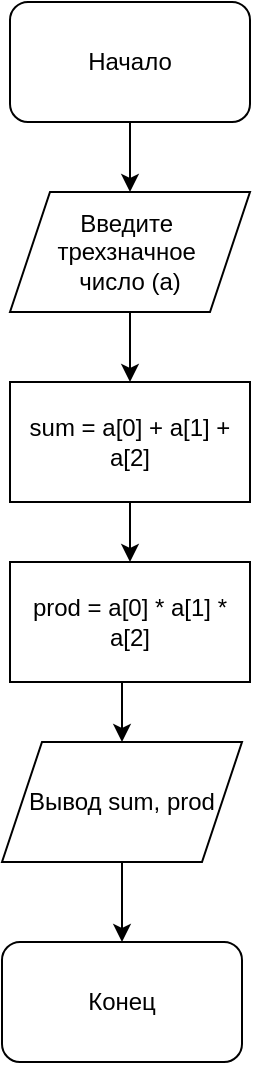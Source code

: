 <mxfile version="14.1.1" type="device" pages="6"><diagram id="YAAWDuetnDsfLBGAFzFG" name="dz_1_1"><mxGraphModel dx="868" dy="482" grid="1" gridSize="10" guides="1" tooltips="1" connect="1" arrows="1" fold="1" page="1" pageScale="1" pageWidth="827" pageHeight="1169" math="0" shadow="0"><root><mxCell id="0"/><mxCell id="1" parent="0"/><mxCell id="oQeA7v4esF-tYQPVW9l7-7" value="" style="edgeStyle=orthogonalEdgeStyle;rounded=0;orthogonalLoop=1;jettySize=auto;html=1;" edge="1" parent="1" source="oQeA7v4esF-tYQPVW9l7-1" target="oQeA7v4esF-tYQPVW9l7-2"><mxGeometry relative="1" as="geometry"/></mxCell><mxCell id="oQeA7v4esF-tYQPVW9l7-1" value="Начало" style="rounded=1;whiteSpace=wrap;html=1;" vertex="1" parent="1"><mxGeometry x="294" y="20" width="120" height="60" as="geometry"/></mxCell><mxCell id="oQeA7v4esF-tYQPVW9l7-9" style="edgeStyle=orthogonalEdgeStyle;rounded=0;orthogonalLoop=1;jettySize=auto;html=1;exitX=0.5;exitY=1;exitDx=0;exitDy=0;entryX=0.5;entryY=0;entryDx=0;entryDy=0;" edge="1" parent="1" source="oQeA7v4esF-tYQPVW9l7-2" target="oQeA7v4esF-tYQPVW9l7-3"><mxGeometry relative="1" as="geometry"/></mxCell><mxCell id="oQeA7v4esF-tYQPVW9l7-2" value="Введите&amp;nbsp;&lt;br&gt;трехзначное&amp;nbsp;&lt;br&gt;число (a)" style="shape=parallelogram;perimeter=parallelogramPerimeter;whiteSpace=wrap;html=1;fixedSize=1;" vertex="1" parent="1"><mxGeometry x="294" y="115" width="120" height="60" as="geometry"/></mxCell><mxCell id="oQeA7v4esF-tYQPVW9l7-10" style="edgeStyle=orthogonalEdgeStyle;rounded=0;orthogonalLoop=1;jettySize=auto;html=1;exitX=0.5;exitY=1;exitDx=0;exitDy=0;entryX=0.5;entryY=0;entryDx=0;entryDy=0;" edge="1" parent="1" source="oQeA7v4esF-tYQPVW9l7-3" target="oQeA7v4esF-tYQPVW9l7-4"><mxGeometry relative="1" as="geometry"/></mxCell><mxCell id="oQeA7v4esF-tYQPVW9l7-3" value="sum = a[0] + a[1] + a[2]" style="rounded=0;whiteSpace=wrap;html=1;" vertex="1" parent="1"><mxGeometry x="294" y="210" width="120" height="60" as="geometry"/></mxCell><mxCell id="oQeA7v4esF-tYQPVW9l7-11" style="edgeStyle=orthogonalEdgeStyle;rounded=0;orthogonalLoop=1;jettySize=auto;html=1;exitX=0.5;exitY=1;exitDx=0;exitDy=0;entryX=0.5;entryY=0;entryDx=0;entryDy=0;" edge="1" parent="1" source="oQeA7v4esF-tYQPVW9l7-4" target="oQeA7v4esF-tYQPVW9l7-5"><mxGeometry relative="1" as="geometry"/></mxCell><mxCell id="oQeA7v4esF-tYQPVW9l7-4" value="prod = a[0] * a[1] * a[2]" style="rounded=0;whiteSpace=wrap;html=1;" vertex="1" parent="1"><mxGeometry x="294" y="300" width="120" height="60" as="geometry"/></mxCell><mxCell id="oQeA7v4esF-tYQPVW9l7-12" style="edgeStyle=orthogonalEdgeStyle;rounded=0;orthogonalLoop=1;jettySize=auto;html=1;exitX=0.5;exitY=1;exitDx=0;exitDy=0;entryX=0.5;entryY=0;entryDx=0;entryDy=0;" edge="1" parent="1" source="oQeA7v4esF-tYQPVW9l7-5" target="oQeA7v4esF-tYQPVW9l7-6"><mxGeometry relative="1" as="geometry"/></mxCell><mxCell id="oQeA7v4esF-tYQPVW9l7-5" value="Вывод sum, prod" style="shape=parallelogram;perimeter=parallelogramPerimeter;whiteSpace=wrap;html=1;fixedSize=1;" vertex="1" parent="1"><mxGeometry x="290" y="390" width="120" height="60" as="geometry"/></mxCell><mxCell id="oQeA7v4esF-tYQPVW9l7-6" value="Конец" style="rounded=1;whiteSpace=wrap;html=1;" vertex="1" parent="1"><mxGeometry x="290" y="490" width="120" height="60" as="geometry"/></mxCell></root></mxGraphModel></diagram><diagram id="bdO99KD-td8e9ULichjT" name="dz_1_2"><mxGraphModel dx="868" dy="482" grid="1" gridSize="10" guides="1" tooltips="1" connect="1" arrows="1" fold="1" page="1" pageScale="1" pageWidth="827" pageHeight="1169" math="0" shadow="0"><root><mxCell id="XU9j69Ykbymrzeo-Vh_z-0"/><mxCell id="XU9j69Ykbymrzeo-Vh_z-1" parent="XU9j69Ykbymrzeo-Vh_z-0"/><mxCell id="1EyjHLGgQZ44PtmjM1Tu-5" style="edgeStyle=orthogonalEdgeStyle;rounded=0;orthogonalLoop=1;jettySize=auto;html=1;exitX=0.5;exitY=1;exitDx=0;exitDy=0;entryX=0.5;entryY=0;entryDx=0;entryDy=0;" edge="1" parent="XU9j69Ykbymrzeo-Vh_z-1" source="1EyjHLGgQZ44PtmjM1Tu-0" target="1EyjHLGgQZ44PtmjM1Tu-1"><mxGeometry relative="1" as="geometry"/></mxCell><mxCell id="1EyjHLGgQZ44PtmjM1Tu-0" value="Начало" style="rounded=1;whiteSpace=wrap;html=1;" vertex="1" parent="XU9j69Ykbymrzeo-Vh_z-1"><mxGeometry x="340" y="12" width="120" height="60" as="geometry"/></mxCell><mxCell id="1EyjHLGgQZ44PtmjM1Tu-9" style="edgeStyle=orthogonalEdgeStyle;rounded=0;orthogonalLoop=1;jettySize=auto;html=1;exitX=0.5;exitY=1;exitDx=0;exitDy=0;entryX=0.5;entryY=0;entryDx=0;entryDy=0;" edge="1" parent="XU9j69Ykbymrzeo-Vh_z-1" source="1EyjHLGgQZ44PtmjM1Tu-1" target="1EyjHLGgQZ44PtmjM1Tu-2"><mxGeometry relative="1" as="geometry"/></mxCell><mxCell id="1EyjHLGgQZ44PtmjM1Tu-1" value="Введите &lt;br&gt;координаты &lt;br&gt;точек A и B" style="shape=parallelogram;perimeter=parallelogramPerimeter;whiteSpace=wrap;html=1;fixedSize=1;" vertex="1" parent="XU9j69Ykbymrzeo-Vh_z-1"><mxGeometry x="330" y="110" width="130" height="60" as="geometry"/></mxCell><mxCell id="1EyjHLGgQZ44PtmjM1Tu-11" style="edgeStyle=orthogonalEdgeStyle;rounded=0;orthogonalLoop=1;jettySize=auto;html=1;exitX=0.5;exitY=1;exitDx=0;exitDy=0;entryX=0.5;entryY=0;entryDx=0;entryDy=0;" edge="1" parent="XU9j69Ykbymrzeo-Vh_z-1" source="1EyjHLGgQZ44PtmjM1Tu-2" target="1EyjHLGgQZ44PtmjM1Tu-10"><mxGeometry relative="1" as="geometry"/></mxCell><mxCell id="1EyjHLGgQZ44PtmjM1Tu-2" value="&lt;pre style=&quot;font-family: &amp;#34;jetbrains mono&amp;#34; , monospace&quot;&gt;&lt;span style=&quot;background-color: rgb(255 , 255 , 255)&quot;&gt;k = (y1 - y2) / (x1 - x2)&lt;br&gt;&lt;/span&gt;&lt;/pre&gt;" style="rounded=0;whiteSpace=wrap;html=1;" vertex="1" parent="XU9j69Ykbymrzeo-Vh_z-1"><mxGeometry x="310" y="200" width="180" height="60" as="geometry"/></mxCell><mxCell id="1EyjHLGgQZ44PtmjM1Tu-8" style="edgeStyle=orthogonalEdgeStyle;rounded=0;orthogonalLoop=1;jettySize=auto;html=1;exitX=0.5;exitY=1;exitDx=0;exitDy=0;entryX=0.5;entryY=0;entryDx=0;entryDy=0;" edge="1" parent="XU9j69Ykbymrzeo-Vh_z-1" source="1EyjHLGgQZ44PtmjM1Tu-3" target="1EyjHLGgQZ44PtmjM1Tu-4"><mxGeometry relative="1" as="geometry"><mxPoint x="400" y="520" as="sourcePoint"/></mxGeometry></mxCell><mxCell id="1EyjHLGgQZ44PtmjM1Tu-3" value="Вывод уравнения, вида: y=kx+b&amp;nbsp;" style="shape=parallelogram;perimeter=parallelogramPerimeter;whiteSpace=wrap;html=1;fixedSize=1;" vertex="1" parent="XU9j69Ykbymrzeo-Vh_z-1"><mxGeometry x="335" y="410" width="130" height="60" as="geometry"/></mxCell><mxCell id="1EyjHLGgQZ44PtmjM1Tu-4" value="Конец" style="rounded=1;whiteSpace=wrap;html=1;" vertex="1" parent="XU9j69Ykbymrzeo-Vh_z-1"><mxGeometry x="340" y="519" width="120" height="60" as="geometry"/></mxCell><mxCell id="1EyjHLGgQZ44PtmjM1Tu-12" style="edgeStyle=orthogonalEdgeStyle;rounded=0;orthogonalLoop=1;jettySize=auto;html=1;exitX=0.5;exitY=1;exitDx=0;exitDy=0;entryX=0.5;entryY=0;entryDx=0;entryDy=0;" edge="1" parent="XU9j69Ykbymrzeo-Vh_z-1" source="1EyjHLGgQZ44PtmjM1Tu-10" target="1EyjHLGgQZ44PtmjM1Tu-3"><mxGeometry relative="1" as="geometry"/></mxCell><mxCell id="1EyjHLGgQZ44PtmjM1Tu-10" value="&lt;pre style=&quot;font-family: &amp;#34;jetbrains mono&amp;#34; , monospace&quot;&gt;&lt;span style=&quot;background-color: rgb(255 , 255 , 255)&quot;&gt;b = y2 - k * x2&lt;/span&gt;&lt;/pre&gt;" style="rounded=0;whiteSpace=wrap;html=1;" vertex="1" parent="XU9j69Ykbymrzeo-Vh_z-1"><mxGeometry x="340" y="300" width="120" height="60" as="geometry"/></mxCell></root></mxGraphModel></diagram><diagram id="dT3uB8p_L--46zTwdRGf" name="dz_1_3"><mxGraphModel dx="868" dy="482" grid="1" gridSize="10" guides="1" tooltips="1" connect="1" arrows="1" fold="1" page="1" pageScale="1" pageWidth="827" pageHeight="1169" math="0" shadow="0"><root><mxCell id="YdmDa1qKwyQWFFLQ-mP6-0"/><mxCell id="YdmDa1qKwyQWFFLQ-mP6-1" parent="YdmDa1qKwyQWFFLQ-mP6-0"/><mxCell id="ylvnNyYF_mwgg-n9d-8B-0" value="" style="edgeStyle=orthogonalEdgeStyle;rounded=0;orthogonalLoop=1;jettySize=auto;html=1;" edge="1" parent="YdmDa1qKwyQWFFLQ-mP6-1" source="ylvnNyYF_mwgg-n9d-8B-1" target="ylvnNyYF_mwgg-n9d-8B-3"><mxGeometry relative="1" as="geometry"/></mxCell><mxCell id="ylvnNyYF_mwgg-n9d-8B-1" value="Начало" style="rounded=1;whiteSpace=wrap;html=1;" vertex="1" parent="YdmDa1qKwyQWFFLQ-mP6-1"><mxGeometry x="294" y="20" width="120" height="60" as="geometry"/></mxCell><mxCell id="ylvnNyYF_mwgg-n9d-8B-14" style="edgeStyle=orthogonalEdgeStyle;rounded=0;orthogonalLoop=1;jettySize=auto;html=1;exitX=0.5;exitY=1;exitDx=0;exitDy=0;entryX=0.5;entryY=0;entryDx=0;entryDy=0;" edge="1" parent="YdmDa1qKwyQWFFLQ-mP6-1" source="ylvnNyYF_mwgg-n9d-8B-3" target="ylvnNyYF_mwgg-n9d-8B-9"><mxGeometry relative="1" as="geometry"/></mxCell><mxCell id="ylvnNyYF_mwgg-n9d-8B-3" value="Введите первую букву (a)" style="shape=parallelogram;perimeter=parallelogramPerimeter;whiteSpace=wrap;html=1;fixedSize=1;" vertex="1" parent="YdmDa1qKwyQWFFLQ-mP6-1"><mxGeometry x="256" y="120" width="196" height="60" as="geometry"/></mxCell><mxCell id="ylvnNyYF_mwgg-n9d-8B-16" style="edgeStyle=orthogonalEdgeStyle;rounded=0;orthogonalLoop=1;jettySize=auto;html=1;exitX=0.5;exitY=1;exitDx=0;exitDy=0;entryX=0.5;entryY=0;entryDx=0;entryDy=0;" edge="1" parent="YdmDa1qKwyQWFFLQ-mP6-1" source="ylvnNyYF_mwgg-n9d-8B-5" target="ylvnNyYF_mwgg-n9d-8B-7"><mxGeometry relative="1" as="geometry"/></mxCell><mxCell id="ylvnNyYF_mwgg-n9d-8B-5" value="&lt;pre style=&quot;font-family: &amp;#34;jetbrains mono&amp;#34; , monospace&quot;&gt;&lt;span style=&quot;background-color: rgb(255 , 255 , 255)&quot;&gt;a=a-ord('a')+1&lt;/span&gt;&lt;/pre&gt;" style="rounded=0;whiteSpace=wrap;html=1;" vertex="1" parent="YdmDa1qKwyQWFFLQ-mP6-1"><mxGeometry x="290" y="307" width="120" height="60" as="geometry"/></mxCell><mxCell id="ylvnNyYF_mwgg-n9d-8B-17" style="edgeStyle=orthogonalEdgeStyle;rounded=0;orthogonalLoop=1;jettySize=auto;html=1;exitX=0.5;exitY=1;exitDx=0;exitDy=0;entryX=0.5;entryY=0;entryDx=0;entryDy=0;" edge="1" parent="YdmDa1qKwyQWFFLQ-mP6-1" source="ylvnNyYF_mwgg-n9d-8B-7" target="ylvnNyYF_mwgg-n9d-8B-11"><mxGeometry relative="1" as="geometry"/></mxCell><mxCell id="ylvnNyYF_mwgg-n9d-8B-7" value="&lt;pre style=&quot;font-family: &amp;#34;jetbrains mono&amp;#34; , monospace&quot;&gt;&lt;span style=&quot;background-color: rgb(255 , 255 , 255)&quot;&gt;b=b-ord('a')+1&lt;/span&gt;&lt;/pre&gt;" style="rounded=0;whiteSpace=wrap;html=1;" vertex="1" parent="YdmDa1qKwyQWFFLQ-mP6-1"><mxGeometry x="290" y="390" width="120" height="60" as="geometry"/></mxCell><mxCell id="ylvnNyYF_mwgg-n9d-8B-15" style="edgeStyle=orthogonalEdgeStyle;rounded=0;orthogonalLoop=1;jettySize=auto;html=1;exitX=0.5;exitY=1;exitDx=0;exitDy=0;entryX=0.5;entryY=0;entryDx=0;entryDy=0;" edge="1" parent="YdmDa1qKwyQWFFLQ-mP6-1" source="ylvnNyYF_mwgg-n9d-8B-9" target="ylvnNyYF_mwgg-n9d-8B-5"><mxGeometry relative="1" as="geometry"/></mxCell><mxCell id="ylvnNyYF_mwgg-n9d-8B-9" value="Введите вторую букву (b)" style="shape=parallelogram;perimeter=parallelogramPerimeter;whiteSpace=wrap;html=1;fixedSize=1;" vertex="1" parent="YdmDa1qKwyQWFFLQ-mP6-1"><mxGeometry x="260" y="210" width="184" height="60" as="geometry"/></mxCell><mxCell id="ylvnNyYF_mwgg-n9d-8B-10" value="Конец" style="rounded=1;whiteSpace=wrap;html=1;" vertex="1" parent="YdmDa1qKwyQWFFLQ-mP6-1"><mxGeometry x="290" y="670" width="120" height="60" as="geometry"/></mxCell><mxCell id="ylvnNyYF_mwgg-n9d-8B-18" style="edgeStyle=orthogonalEdgeStyle;rounded=0;orthogonalLoop=1;jettySize=auto;html=1;exitX=0.5;exitY=1;exitDx=0;exitDy=0;entryX=0.5;entryY=0;entryDx=0;entryDy=0;" edge="1" parent="YdmDa1qKwyQWFFLQ-mP6-1" source="ylvnNyYF_mwgg-n9d-8B-11" target="ylvnNyYF_mwgg-n9d-8B-12"><mxGeometry relative="1" as="geometry"/></mxCell><mxCell id="ylvnNyYF_mwgg-n9d-8B-11" value="Вывод позиций a и b" style="shape=parallelogram;perimeter=parallelogramPerimeter;whiteSpace=wrap;html=1;fixedSize=1;" vertex="1" parent="YdmDa1qKwyQWFFLQ-mP6-1"><mxGeometry x="260" y="480" width="180" height="60" as="geometry"/></mxCell><mxCell id="ylvnNyYF_mwgg-n9d-8B-19" style="edgeStyle=orthogonalEdgeStyle;rounded=0;orthogonalLoop=1;jettySize=auto;html=1;exitX=0.5;exitY=1;exitDx=0;exitDy=0;entryX=0.5;entryY=0;entryDx=0;entryDy=0;" edge="1" parent="YdmDa1qKwyQWFFLQ-mP6-1" source="ylvnNyYF_mwgg-n9d-8B-12" target="ylvnNyYF_mwgg-n9d-8B-10"><mxGeometry relative="1" as="geometry"/></mxCell><mxCell id="ylvnNyYF_mwgg-n9d-8B-12" value="&lt;font style=&quot;background-color: rgb(255 , 255 , 255)&quot;&gt;Вывод количество&amp;nbsp;&lt;br&gt;символов между буквами (&lt;span style=&quot;font-family: &amp;#34;jetbrains mono&amp;#34; , monospace&quot;&gt;abs(a-b)-1)&lt;/span&gt;&lt;br&gt;&lt;/font&gt;" style="shape=parallelogram;perimeter=parallelogramPerimeter;whiteSpace=wrap;html=1;fixedSize=1;" vertex="1" parent="YdmDa1qKwyQWFFLQ-mP6-1"><mxGeometry x="263" y="570" width="174" height="60" as="geometry"/></mxCell></root></mxGraphModel></diagram><diagram id="g_R5E_Vp5RFXNZS9f8nD" name="dz_1_4"><mxGraphModel dx="868" dy="482" grid="1" gridSize="10" guides="1" tooltips="1" connect="1" arrows="1" fold="1" page="1" pageScale="1" pageWidth="827" pageHeight="1169" math="0" shadow="0"><root><mxCell id="E3002l--qvQTxY5j8R8r-0"/><mxCell id="E3002l--qvQTxY5j8R8r-1" parent="E3002l--qvQTxY5j8R8r-0"/><mxCell id="v9I_pKPGvWUB6L5INE2i-13" style="edgeStyle=orthogonalEdgeStyle;rounded=0;orthogonalLoop=1;jettySize=auto;html=1;exitX=0.5;exitY=1;exitDx=0;exitDy=0;entryX=0.5;entryY=0;entryDx=0;entryDy=0;" edge="1" parent="E3002l--qvQTxY5j8R8r-1" source="v9I_pKPGvWUB6L5INE2i-0" target="v9I_pKPGvWUB6L5INE2i-2"><mxGeometry relative="1" as="geometry"/></mxCell><mxCell id="v9I_pKPGvWUB6L5INE2i-0" value="Начало" style="rounded=1;whiteSpace=wrap;html=1;" vertex="1" parent="E3002l--qvQTxY5j8R8r-1"><mxGeometry x="220" y="30" width="120" height="60" as="geometry"/></mxCell><mxCell id="v9I_pKPGvWUB6L5INE2i-14" style="edgeStyle=orthogonalEdgeStyle;rounded=0;orthogonalLoop=1;jettySize=auto;html=1;exitX=0.5;exitY=1;exitDx=0;exitDy=0;entryX=0.5;entryY=0;entryDx=0;entryDy=0;" edge="1" parent="E3002l--qvQTxY5j8R8r-1" source="v9I_pKPGvWUB6L5INE2i-2" target="v9I_pKPGvWUB6L5INE2i-3"><mxGeometry relative="1" as="geometry"/></mxCell><mxCell id="v9I_pKPGvWUB6L5INE2i-2" value="Введите длинны сторон треугольника a, b, c" style="shape=parallelogram;perimeter=parallelogramPerimeter;whiteSpace=wrap;html=1;fixedSize=1;" vertex="1" parent="E3002l--qvQTxY5j8R8r-1"><mxGeometry x="190" y="110" width="180" height="60" as="geometry"/></mxCell><mxCell id="v9I_pKPGvWUB6L5INE2i-5" style="edgeStyle=orthogonalEdgeStyle;rounded=0;orthogonalLoop=1;jettySize=auto;html=1;exitX=0;exitY=0.5;exitDx=0;exitDy=0;entryX=0.5;entryY=0;entryDx=0;entryDy=0;" edge="1" parent="E3002l--qvQTxY5j8R8r-1" source="v9I_pKPGvWUB6L5INE2i-3" target="v9I_pKPGvWUB6L5INE2i-4"><mxGeometry relative="1" as="geometry"/></mxCell><mxCell id="v9I_pKPGvWUB6L5INE2i-8" style="edgeStyle=orthogonalEdgeStyle;rounded=0;orthogonalLoop=1;jettySize=auto;html=1;exitX=1;exitY=0.5;exitDx=0;exitDy=0;entryX=0.5;entryY=0;entryDx=0;entryDy=0;" edge="1" parent="E3002l--qvQTxY5j8R8r-1" source="v9I_pKPGvWUB6L5INE2i-3" target="v9I_pKPGvWUB6L5INE2i-7"><mxGeometry relative="1" as="geometry"/></mxCell><mxCell id="v9I_pKPGvWUB6L5INE2i-3" value="&lt;pre style=&quot;font-family: &amp;#34;jetbrains mono&amp;#34; , monospace&quot;&gt;&lt;span style=&quot;background-color: rgb(255 , 255 , 255)&quot;&gt;Если a+b&amp;lt;=c or&lt;/span&gt;&lt;/pre&gt;&lt;pre style=&quot;font-family: &amp;#34;jetbrains mono&amp;#34; , monospace&quot;&gt;&lt;span style=&quot;background-color: rgb(255 , 255 , 255)&quot;&gt;a+c&amp;lt;=b or &lt;/span&gt;&lt;/pre&gt;&lt;pre style=&quot;font-family: &amp;#34;jetbrains mono&amp;#34; , monospace&quot;&gt;&lt;span style=&quot;background-color: rgb(255 , 255 , 255)&quot;&gt;b+c&amp;lt;=a&lt;/span&gt;&lt;/pre&gt;" style="rhombus;whiteSpace=wrap;html=1;" vertex="1" parent="E3002l--qvQTxY5j8R8r-1"><mxGeometry x="181.25" y="210" width="197.5" height="120" as="geometry"/></mxCell><mxCell id="v9I_pKPGvWUB6L5INE2i-36" style="edgeStyle=orthogonalEdgeStyle;rounded=0;orthogonalLoop=1;jettySize=auto;html=1;exitX=0.5;exitY=1;exitDx=0;exitDy=0;" edge="1" parent="E3002l--qvQTxY5j8R8r-1" source="v9I_pKPGvWUB6L5INE2i-4"><mxGeometry relative="1" as="geometry"><mxPoint x="280" y="660" as="targetPoint"/><Array as="points"><mxPoint x="70" y="660"/></Array></mxGeometry></mxCell><mxCell id="v9I_pKPGvWUB6L5INE2i-4" value="Треугольник не существует" style="shape=parallelogram;perimeter=parallelogramPerimeter;whiteSpace=wrap;html=1;fixedSize=1;" vertex="1" parent="E3002l--qvQTxY5j8R8r-1"><mxGeometry x="10" y="330" width="120" height="60" as="geometry"/></mxCell><mxCell id="v9I_pKPGvWUB6L5INE2i-6" value="Да" style="text;html=1;align=center;verticalAlign=middle;resizable=0;points=[];autosize=1;" vertex="1" parent="E3002l--qvQTxY5j8R8r-1"><mxGeometry x="105" y="250" width="30" height="20" as="geometry"/></mxCell><mxCell id="v9I_pKPGvWUB6L5INE2i-11" style="edgeStyle=orthogonalEdgeStyle;rounded=0;orthogonalLoop=1;jettySize=auto;html=1;exitX=0;exitY=0.5;exitDx=0;exitDy=0;entryX=0.5;entryY=0;entryDx=0;entryDy=0;" edge="1" parent="E3002l--qvQTxY5j8R8r-1" source="v9I_pKPGvWUB6L5INE2i-7" target="v9I_pKPGvWUB6L5INE2i-10"><mxGeometry relative="1" as="geometry"/></mxCell><mxCell id="v9I_pKPGvWUB6L5INE2i-16" style="edgeStyle=orthogonalEdgeStyle;rounded=0;orthogonalLoop=1;jettySize=auto;html=1;exitX=1;exitY=0.5;exitDx=0;exitDy=0;entryX=0.5;entryY=0;entryDx=0;entryDy=0;" edge="1" parent="E3002l--qvQTxY5j8R8r-1" source="v9I_pKPGvWUB6L5INE2i-7" target="v9I_pKPGvWUB6L5INE2i-15"><mxGeometry relative="1" as="geometry"/></mxCell><mxCell id="v9I_pKPGvWUB6L5INE2i-7" value="&lt;pre style=&quot;font-family: &amp;#34;jetbrains mono&amp;#34; , monospace&quot;&gt;&lt;span style=&quot;background-color: rgb(255 , 255 , 255)&quot;&gt;Если a!=b &lt;span style=&quot;font-family: &amp;#34;jetbrains mono&amp;#34; , monospace&quot;&gt;and&lt;/span&gt;&lt;/span&gt;&lt;/pre&gt;&lt;pre style=&quot;font-family: &amp;#34;jetbrains mono&amp;#34; , monospace&quot;&gt;&lt;span style=&quot;background-color: rgb(255 , 255 , 255)&quot;&gt;&lt;span style=&quot;font-family: &amp;#34;jetbrains mono&amp;#34; , monospace&quot;&gt; &lt;/span&gt;&lt;span style=&quot;font-family: &amp;#34;jetbrains mono&amp;#34; , monospace&quot;&gt;a!=c &lt;/span&gt;&lt;span style=&quot;font-family: &amp;#34;jetbrains mono&amp;#34; , monospace&quot;&gt;and &lt;/span&gt;&lt;/span&gt;&lt;/pre&gt;&lt;pre style=&quot;font-family: &amp;#34;jetbrains mono&amp;#34; , monospace&quot;&gt;&lt;span style=&quot;background-color: rgb(255 , 255 , 255)&quot;&gt;&lt;span style=&quot;font-family: &amp;#34;jetbrains mono&amp;#34; , monospace&quot;&gt;b!=c&lt;/span&gt;&lt;/span&gt;&lt;/pre&gt;" style="rhombus;whiteSpace=wrap;html=1;" vertex="1" parent="E3002l--qvQTxY5j8R8r-1"><mxGeometry x="350" y="310" width="197.5" height="120" as="geometry"/></mxCell><mxCell id="v9I_pKPGvWUB6L5INE2i-9" value="Нет" style="text;html=1;align=center;verticalAlign=middle;resizable=0;points=[];autosize=1;" vertex="1" parent="E3002l--qvQTxY5j8R8r-1"><mxGeometry x="390" y="250" width="40" height="20" as="geometry"/></mxCell><mxCell id="v9I_pKPGvWUB6L5INE2i-28" style="rounded=0;orthogonalLoop=1;jettySize=auto;html=1;exitX=0.5;exitY=1;exitDx=0;exitDy=0;" edge="1" parent="E3002l--qvQTxY5j8R8r-1" source="v9I_pKPGvWUB6L5INE2i-10"><mxGeometry relative="1" as="geometry"><mxPoint x="280" y="660" as="targetPoint"/></mxGeometry></mxCell><mxCell id="v9I_pKPGvWUB6L5INE2i-10" value="Треугольник разносторонний" style="shape=parallelogram;perimeter=parallelogramPerimeter;whiteSpace=wrap;html=1;fixedSize=1;" vertex="1" parent="E3002l--qvQTxY5j8R8r-1"><mxGeometry x="220" y="400" width="120" height="60" as="geometry"/></mxCell><mxCell id="v9I_pKPGvWUB6L5INE2i-12" value="Да" style="text;html=1;align=center;verticalAlign=middle;resizable=0;points=[];autosize=1;" vertex="1" parent="E3002l--qvQTxY5j8R8r-1"><mxGeometry x="315" y="350" width="30" height="20" as="geometry"/></mxCell><mxCell id="v9I_pKPGvWUB6L5INE2i-21" style="edgeStyle=orthogonalEdgeStyle;rounded=0;orthogonalLoop=1;jettySize=auto;html=1;exitX=0;exitY=0.5;exitDx=0;exitDy=0;entryX=0.558;entryY=-0.017;entryDx=0;entryDy=0;entryPerimeter=0;" edge="1" parent="E3002l--qvQTxY5j8R8r-1" source="v9I_pKPGvWUB6L5INE2i-15" target="v9I_pKPGvWUB6L5INE2i-18"><mxGeometry relative="1" as="geometry"/></mxCell><mxCell id="v9I_pKPGvWUB6L5INE2i-24" style="edgeStyle=orthogonalEdgeStyle;rounded=0;orthogonalLoop=1;jettySize=auto;html=1;exitX=1;exitY=0.5;exitDx=0;exitDy=0;entryX=0.592;entryY=0.017;entryDx=0;entryDy=0;entryPerimeter=0;" edge="1" parent="E3002l--qvQTxY5j8R8r-1" source="v9I_pKPGvWUB6L5INE2i-15" target="v9I_pKPGvWUB6L5INE2i-23"><mxGeometry relative="1" as="geometry"/></mxCell><mxCell id="v9I_pKPGvWUB6L5INE2i-15" value="&lt;pre style=&quot;font-family: &amp;#34;jetbrains mono&amp;#34; , monospace&quot;&gt;&lt;span style=&quot;background-color: rgb(255 , 255 , 255)&quot;&gt;Если &lt;/span&gt;a == b == c&lt;/pre&gt;" style="rhombus;whiteSpace=wrap;html=1;" vertex="1" parent="E3002l--qvQTxY5j8R8r-1"><mxGeometry x="490" y="410" width="197.5" height="120" as="geometry"/></mxCell><mxCell id="v9I_pKPGvWUB6L5INE2i-17" value="нет" style="text;html=1;align=center;verticalAlign=middle;resizable=0;points=[];autosize=1;" vertex="1" parent="E3002l--qvQTxY5j8R8r-1"><mxGeometry x="555" y="350" width="30" height="20" as="geometry"/></mxCell><mxCell id="v9I_pKPGvWUB6L5INE2i-30" style="edgeStyle=orthogonalEdgeStyle;rounded=0;orthogonalLoop=1;jettySize=auto;html=1;exitX=0.5;exitY=1;exitDx=0;exitDy=0;" edge="1" parent="E3002l--qvQTxY5j8R8r-1" source="v9I_pKPGvWUB6L5INE2i-18"><mxGeometry relative="1" as="geometry"><mxPoint x="430" y="660" as="targetPoint"/></mxGeometry></mxCell><mxCell id="v9I_pKPGvWUB6L5INE2i-18" value="Треугольник равносторонний" style="shape=parallelogram;perimeter=parallelogramPerimeter;whiteSpace=wrap;html=1;fixedSize=1;" vertex="1" parent="E3002l--qvQTxY5j8R8r-1"><mxGeometry x="370" y="510" width="120" height="60" as="geometry"/></mxCell><mxCell id="v9I_pKPGvWUB6L5INE2i-22" value="Да" style="text;html=1;align=center;verticalAlign=middle;resizable=0;points=[];autosize=1;" vertex="1" parent="E3002l--qvQTxY5j8R8r-1"><mxGeometry x="445" y="450" width="30" height="20" as="geometry"/></mxCell><mxCell id="v9I_pKPGvWUB6L5INE2i-29" style="edgeStyle=orthogonalEdgeStyle;rounded=0;orthogonalLoop=1;jettySize=auto;html=1;exitX=0.5;exitY=1;exitDx=0;exitDy=0;" edge="1" parent="E3002l--qvQTxY5j8R8r-1" source="v9I_pKPGvWUB6L5INE2i-23"><mxGeometry relative="1" as="geometry"><mxPoint x="280" y="660" as="targetPoint"/><Array as="points"><mxPoint x="740" y="660"/></Array></mxGeometry></mxCell><mxCell id="v9I_pKPGvWUB6L5INE2i-23" value="&lt;span&gt;Треугольник равнобедренный&lt;/span&gt;" style="shape=parallelogram;perimeter=parallelogramPerimeter;whiteSpace=wrap;html=1;fixedSize=1;" vertex="1" parent="E3002l--qvQTxY5j8R8r-1"><mxGeometry x="680" y="510" width="120" height="60" as="geometry"/></mxCell><mxCell id="v9I_pKPGvWUB6L5INE2i-25" value="нет" style="text;html=1;align=center;verticalAlign=middle;resizable=0;points=[];autosize=1;" vertex="1" parent="E3002l--qvQTxY5j8R8r-1"><mxGeometry x="695" y="450" width="30" height="20" as="geometry"/></mxCell><mxCell id="v9I_pKPGvWUB6L5INE2i-37" style="edgeStyle=orthogonalEdgeStyle;rounded=0;orthogonalLoop=1;jettySize=auto;html=1;exitX=0.5;exitY=0;exitDx=0;exitDy=0;entryX=0.5;entryY=0;entryDx=0;entryDy=0;" edge="1" parent="E3002l--qvQTxY5j8R8r-1" target="v9I_pKPGvWUB6L5INE2i-26"><mxGeometry relative="1" as="geometry"><mxPoint x="280" y="660" as="sourcePoint"/></mxGeometry></mxCell><mxCell id="v9I_pKPGvWUB6L5INE2i-26" value="Конец" style="rounded=1;whiteSpace=wrap;html=1;" vertex="1" parent="E3002l--qvQTxY5j8R8r-1"><mxGeometry x="220" y="700" width="120" height="60" as="geometry"/></mxCell></root></mxGraphModel></diagram><diagram id="c20K_mEoQRypTkSFrWi8" name="dz_1_5"><mxGraphModel dx="868" dy="482" grid="1" gridSize="10" guides="1" tooltips="1" connect="1" arrows="1" fold="1" page="1" pageScale="1" pageWidth="827" pageHeight="1169" math="0" shadow="0"><root><mxCell id="FGDBNck60GZJZxKEdp9_-0"/><mxCell id="FGDBNck60GZJZxKEdp9_-1" parent="FGDBNck60GZJZxKEdp9_-0"/><mxCell id="FGDBNck60GZJZxKEdp9_-21" style="edgeStyle=orthogonalEdgeStyle;rounded=0;orthogonalLoop=1;jettySize=auto;html=1;exitX=0.5;exitY=1;exitDx=0;exitDy=0;entryX=0.5;entryY=0;entryDx=0;entryDy=0;" edge="1" parent="FGDBNck60GZJZxKEdp9_-1" source="FGDBNck60GZJZxKEdp9_-2" target="FGDBNck60GZJZxKEdp9_-3"><mxGeometry relative="1" as="geometry"/></mxCell><mxCell id="FGDBNck60GZJZxKEdp9_-2" value="Начало" style="rounded=1;whiteSpace=wrap;html=1;" vertex="1" parent="FGDBNck60GZJZxKEdp9_-1"><mxGeometry x="200" y="40" width="120" height="60" as="geometry"/></mxCell><mxCell id="FGDBNck60GZJZxKEdp9_-23" style="edgeStyle=orthogonalEdgeStyle;rounded=0;orthogonalLoop=1;jettySize=auto;html=1;exitX=0.5;exitY=1;exitDx=0;exitDy=0;entryX=0.5;entryY=0;entryDx=0;entryDy=0;" edge="1" parent="FGDBNck60GZJZxKEdp9_-1" source="FGDBNck60GZJZxKEdp9_-3" target="FGDBNck60GZJZxKEdp9_-4"><mxGeometry relative="1" as="geometry"/></mxCell><mxCell id="FGDBNck60GZJZxKEdp9_-3" value="Введите три числа a,b,c" style="shape=parallelogram;perimeter=parallelogramPerimeter;whiteSpace=wrap;html=1;fixedSize=1;" vertex="1" parent="FGDBNck60GZJZxKEdp9_-1"><mxGeometry x="180" y="130" width="160" height="60" as="geometry"/></mxCell><mxCell id="FGDBNck60GZJZxKEdp9_-6" style="edgeStyle=orthogonalEdgeStyle;rounded=0;orthogonalLoop=1;jettySize=auto;html=1;exitX=0;exitY=0.5;exitDx=0;exitDy=0;entryX=0.5;entryY=0;entryDx=0;entryDy=0;" edge="1" parent="FGDBNck60GZJZxKEdp9_-1" source="FGDBNck60GZJZxKEdp9_-4" target="FGDBNck60GZJZxKEdp9_-5"><mxGeometry relative="1" as="geometry"/></mxCell><mxCell id="FGDBNck60GZJZxKEdp9_-9" style="edgeStyle=orthogonalEdgeStyle;rounded=0;orthogonalLoop=1;jettySize=auto;html=1;exitX=1;exitY=0.5;exitDx=0;exitDy=0;entryX=0.5;entryY=0;entryDx=0;entryDy=0;" edge="1" parent="FGDBNck60GZJZxKEdp9_-1" source="FGDBNck60GZJZxKEdp9_-4" target="FGDBNck60GZJZxKEdp9_-8"><mxGeometry relative="1" as="geometry"/></mxCell><mxCell id="FGDBNck60GZJZxKEdp9_-4" value="&lt;pre style=&quot;font-family: &amp;#34;jetbrains mono&amp;#34; , monospace&quot;&gt;&lt;span style=&quot;background-color: rgb(255 , 255 , 255)&quot;&gt;Если b&amp;lt;a&amp;lt;c &lt;/span&gt;&lt;/pre&gt;&lt;pre style=&quot;font-family: &amp;#34;jetbrains mono&amp;#34; , monospace&quot;&gt;&lt;span style=&quot;background-color: rgb(255 , 255 , 255)&quot;&gt;или &lt;/span&gt;&lt;/pre&gt;&lt;pre style=&quot;font-family: &amp;#34;jetbrains mono&amp;#34; , monospace&quot;&gt;&lt;span style=&quot;background-color: rgb(255 , 255 , 255)&quot;&gt;c&amp;lt;a&amp;lt;b&lt;/span&gt;&lt;/pre&gt;" style="rhombus;whiteSpace=wrap;html=1;" vertex="1" parent="FGDBNck60GZJZxKEdp9_-1"><mxGeometry x="175" y="220" width="170" height="120" as="geometry"/></mxCell><mxCell id="FGDBNck60GZJZxKEdp9_-19" style="edgeStyle=orthogonalEdgeStyle;rounded=0;orthogonalLoop=1;jettySize=auto;html=1;exitX=0.5;exitY=1;exitDx=0;exitDy=0;" edge="1" parent="FGDBNck60GZJZxKEdp9_-1" source="FGDBNck60GZJZxKEdp9_-5"><mxGeometry relative="1" as="geometry"><mxPoint x="260" y="540" as="targetPoint"/><Array as="points"><mxPoint x="130" y="540"/></Array></mxGeometry></mxCell><mxCell id="FGDBNck60GZJZxKEdp9_-5" value="Среднее число a" style="shape=parallelogram;perimeter=parallelogramPerimeter;whiteSpace=wrap;html=1;fixedSize=1;" vertex="1" parent="FGDBNck60GZJZxKEdp9_-1"><mxGeometry x="70" y="340" width="120" height="60" as="geometry"/></mxCell><mxCell id="FGDBNck60GZJZxKEdp9_-7" value="Да" style="text;html=1;align=center;verticalAlign=middle;resizable=0;points=[];autosize=1;" vertex="1" parent="FGDBNck60GZJZxKEdp9_-1"><mxGeometry x="145" y="260" width="30" height="20" as="geometry"/></mxCell><mxCell id="FGDBNck60GZJZxKEdp9_-13" style="edgeStyle=orthogonalEdgeStyle;rounded=0;orthogonalLoop=1;jettySize=auto;html=1;exitX=0;exitY=0.5;exitDx=0;exitDy=0;entryX=0.5;entryY=0;entryDx=0;entryDy=0;" edge="1" parent="FGDBNck60GZJZxKEdp9_-1" source="FGDBNck60GZJZxKEdp9_-8" target="FGDBNck60GZJZxKEdp9_-11"><mxGeometry relative="1" as="geometry"/></mxCell><mxCell id="FGDBNck60GZJZxKEdp9_-14" style="edgeStyle=orthogonalEdgeStyle;rounded=0;orthogonalLoop=1;jettySize=auto;html=1;exitX=1;exitY=0.5;exitDx=0;exitDy=0;entryX=0.567;entryY=-0.017;entryDx=0;entryDy=0;entryPerimeter=0;" edge="1" parent="FGDBNck60GZJZxKEdp9_-1" source="FGDBNck60GZJZxKEdp9_-8" target="FGDBNck60GZJZxKEdp9_-12"><mxGeometry relative="1" as="geometry"/></mxCell><mxCell id="FGDBNck60GZJZxKEdp9_-8" value="&lt;pre style=&quot;font-family: &amp;#34;jetbrains mono&amp;#34; , monospace&quot;&gt;&lt;span style=&quot;background-color: rgb(255 , 255 , 255)&quot;&gt;Если a&amp;lt;b&amp;lt;c &lt;/span&gt;&lt;/pre&gt;&lt;pre style=&quot;font-family: &amp;#34;jetbrains mono&amp;#34; , monospace&quot;&gt;&lt;span style=&quot;background-color: rgb(255 , 255 , 255)&quot;&gt;или&lt;/span&gt;&lt;/pre&gt;&lt;pre style=&quot;font-family: &amp;#34;jetbrains mono&amp;#34; , monospace&quot;&gt;&lt;span style=&quot;background-color: rgb(255 , 255 , 255)&quot;&gt;&lt;span style=&quot;font-family: &amp;#34;jetbrains mono&amp;#34; , monospace&quot;&gt; &lt;/span&gt;&lt;span style=&quot;font-family: &amp;#34;jetbrains mono&amp;#34; , monospace&quot;&gt;c&amp;lt;b&amp;lt;a&lt;/span&gt;&lt;/span&gt;&lt;/pre&gt;" style="rhombus;whiteSpace=wrap;html=1;" vertex="1" parent="FGDBNck60GZJZxKEdp9_-1"><mxGeometry x="310" y="330" width="170" height="120" as="geometry"/></mxCell><mxCell id="FGDBNck60GZJZxKEdp9_-10" value="Нет" style="text;html=1;align=center;verticalAlign=middle;resizable=0;points=[];autosize=1;" vertex="1" parent="FGDBNck60GZJZxKEdp9_-1"><mxGeometry x="350" y="260" width="40" height="20" as="geometry"/></mxCell><mxCell id="FGDBNck60GZJZxKEdp9_-18" style="edgeStyle=orthogonalEdgeStyle;rounded=0;orthogonalLoop=1;jettySize=auto;html=1;exitX=0.5;exitY=1;exitDx=0;exitDy=0;" edge="1" parent="FGDBNck60GZJZxKEdp9_-1" source="FGDBNck60GZJZxKEdp9_-11" target="FGDBNck60GZJZxKEdp9_-17"><mxGeometry relative="1" as="geometry"/></mxCell><mxCell id="FGDBNck60GZJZxKEdp9_-11" value="Среднее число b" style="shape=parallelogram;perimeter=parallelogramPerimeter;whiteSpace=wrap;html=1;fixedSize=1;" vertex="1" parent="FGDBNck60GZJZxKEdp9_-1"><mxGeometry x="200" y="440" width="120" height="60" as="geometry"/></mxCell><mxCell id="FGDBNck60GZJZxKEdp9_-20" style="edgeStyle=orthogonalEdgeStyle;rounded=0;orthogonalLoop=1;jettySize=auto;html=1;exitX=0.5;exitY=1;exitDx=0;exitDy=0;" edge="1" parent="FGDBNck60GZJZxKEdp9_-1" source="FGDBNck60GZJZxKEdp9_-12"><mxGeometry relative="1" as="geometry"><mxPoint x="260" y="540" as="targetPoint"/><Array as="points"><mxPoint x="540" y="540"/></Array></mxGeometry></mxCell><mxCell id="FGDBNck60GZJZxKEdp9_-12" value="Среднее число c" style="shape=parallelogram;perimeter=parallelogramPerimeter;whiteSpace=wrap;html=1;fixedSize=1;" vertex="1" parent="FGDBNck60GZJZxKEdp9_-1"><mxGeometry x="480" y="440" width="120" height="60" as="geometry"/></mxCell><mxCell id="FGDBNck60GZJZxKEdp9_-15" value="Да" style="text;html=1;align=center;verticalAlign=middle;resizable=0;points=[];autosize=1;" vertex="1" parent="FGDBNck60GZJZxKEdp9_-1"><mxGeometry x="275" y="370" width="30" height="20" as="geometry"/></mxCell><mxCell id="FGDBNck60GZJZxKEdp9_-16" value="Нет" style="text;html=1;align=center;verticalAlign=middle;resizable=0;points=[];autosize=1;" vertex="1" parent="FGDBNck60GZJZxKEdp9_-1"><mxGeometry x="490" y="370" width="40" height="20" as="geometry"/></mxCell><mxCell id="FGDBNck60GZJZxKEdp9_-17" value="Конец" style="rounded=1;whiteSpace=wrap;html=1;" vertex="1" parent="FGDBNck60GZJZxKEdp9_-1"><mxGeometry x="200" y="570" width="120" height="60" as="geometry"/></mxCell></root></mxGraphModel></diagram><diagram id="n6kEtFO-dh2mWTWeUth9" name="dz_1_6"><mxGraphModel dx="868" dy="482" grid="1" gridSize="10" guides="1" tooltips="1" connect="1" arrows="1" fold="1" page="1" pageScale="1" pageWidth="827" pageHeight="1169" math="0" shadow="0"><root><mxCell id="_FO5tGEmhOgtkjw8aYnF-0"/><mxCell id="_FO5tGEmhOgtkjw8aYnF-1" parent="_FO5tGEmhOgtkjw8aYnF-0"/><mxCell id="GYLdrSsMo7GSqi7yUOM5-23" style="edgeStyle=orthogonalEdgeStyle;rounded=0;orthogonalLoop=1;jettySize=auto;html=1;exitX=0.5;exitY=1;exitDx=0;exitDy=0;entryX=0.5;entryY=0;entryDx=0;entryDy=0;" edge="1" parent="_FO5tGEmhOgtkjw8aYnF-1" source="GYLdrSsMo7GSqi7yUOM5-0" target="GYLdrSsMo7GSqi7yUOM5-1"><mxGeometry relative="1" as="geometry"/></mxCell><mxCell id="GYLdrSsMo7GSqi7yUOM5-0" value="Начало" style="rounded=1;whiteSpace=wrap;html=1;" vertex="1" parent="_FO5tGEmhOgtkjw8aYnF-1"><mxGeometry x="210" y="10" width="120" height="60" as="geometry"/></mxCell><mxCell id="GYLdrSsMo7GSqi7yUOM5-24" style="edgeStyle=orthogonalEdgeStyle;rounded=0;orthogonalLoop=1;jettySize=auto;html=1;exitX=0.5;exitY=1;exitDx=0;exitDy=0;entryX=0.5;entryY=0;entryDx=0;entryDy=0;" edge="1" parent="_FO5tGEmhOgtkjw8aYnF-1" source="GYLdrSsMo7GSqi7yUOM5-1" target="GYLdrSsMo7GSqi7yUOM5-2"><mxGeometry relative="1" as="geometry"/></mxCell><mxCell id="GYLdrSsMo7GSqi7yUOM5-1" value="Введите год" style="shape=parallelogram;perimeter=parallelogramPerimeter;whiteSpace=wrap;html=1;fixedSize=1;" vertex="1" parent="_FO5tGEmhOgtkjw8aYnF-1"><mxGeometry x="210" y="100" width="120" height="60" as="geometry"/></mxCell><mxCell id="GYLdrSsMo7GSqi7yUOM5-4" style="edgeStyle=orthogonalEdgeStyle;rounded=0;orthogonalLoop=1;jettySize=auto;html=1;exitX=0;exitY=0.5;exitDx=0;exitDy=0;entryX=0.5;entryY=0;entryDx=0;entryDy=0;" edge="1" parent="_FO5tGEmhOgtkjw8aYnF-1" source="GYLdrSsMo7GSqi7yUOM5-2" target="GYLdrSsMo7GSqi7yUOM5-3"><mxGeometry relative="1" as="geometry"/></mxCell><mxCell id="GYLdrSsMo7GSqi7yUOM5-15" style="edgeStyle=orthogonalEdgeStyle;rounded=0;orthogonalLoop=1;jettySize=auto;html=1;exitX=1;exitY=0.5;exitDx=0;exitDy=0;entryX=0.5;entryY=0;entryDx=0;entryDy=0;" edge="1" parent="_FO5tGEmhOgtkjw8aYnF-1" source="GYLdrSsMo7GSqi7yUOM5-2" target="GYLdrSsMo7GSqi7yUOM5-6"><mxGeometry relative="1" as="geometry"/></mxCell><mxCell id="GYLdrSsMo7GSqi7yUOM5-2" value="&lt;span style=&quot;background-color: rgb(255 , 255 , 255)&quot;&gt;Если&amp;nbsp;&lt;span style=&quot;font-family: &amp;#34;jetbrains mono&amp;#34; , monospace&quot;&gt;year % &lt;/span&gt;&lt;span style=&quot;font-family: &amp;#34;jetbrains mono&amp;#34; , monospace&quot;&gt;4 &lt;/span&gt;&lt;span style=&quot;font-family: &amp;#34;jetbrains mono&amp;#34; , monospace&quot;&gt;!= &lt;/span&gt;&lt;span style=&quot;font-family: &amp;#34;jetbrains mono&amp;#34; , monospace&quot;&gt;0&lt;/span&gt;&lt;/span&gt;" style="rhombus;whiteSpace=wrap;html=1;" vertex="1" parent="_FO5tGEmhOgtkjw8aYnF-1"><mxGeometry x="195" y="190" width="150" height="110" as="geometry"/></mxCell><mxCell id="GYLdrSsMo7GSqi7yUOM5-26" style="edgeStyle=orthogonalEdgeStyle;rounded=0;orthogonalLoop=1;jettySize=auto;html=1;exitX=0.5;exitY=1;exitDx=0;exitDy=0;" edge="1" parent="_FO5tGEmhOgtkjw8aYnF-1" source="GYLdrSsMo7GSqi7yUOM5-3"><mxGeometry relative="1" as="geometry"><mxPoint x="270" y="630" as="targetPoint"/><Array as="points"><mxPoint x="70" y="630"/></Array></mxGeometry></mxCell><mxCell id="GYLdrSsMo7GSqi7yUOM5-3" value="Обычный год" style="shape=parallelogram;perimeter=parallelogramPerimeter;whiteSpace=wrap;html=1;fixedSize=1;" vertex="1" parent="_FO5tGEmhOgtkjw8aYnF-1"><mxGeometry x="10" y="310" width="120" height="60" as="geometry"/></mxCell><mxCell id="GYLdrSsMo7GSqi7yUOM5-5" value="Да" style="text;html=1;align=center;verticalAlign=middle;resizable=0;points=[];autosize=1;" vertex="1" parent="_FO5tGEmhOgtkjw8aYnF-1"><mxGeometry x="155" y="220" width="30" height="20" as="geometry"/></mxCell><mxCell id="GYLdrSsMo7GSqi7yUOM5-10" style="edgeStyle=orthogonalEdgeStyle;rounded=0;orthogonalLoop=1;jettySize=auto;html=1;exitX=0;exitY=0.5;exitDx=0;exitDy=0;entryX=0.5;entryY=0;entryDx=0;entryDy=0;" edge="1" parent="_FO5tGEmhOgtkjw8aYnF-1" source="GYLdrSsMo7GSqi7yUOM5-6" target="GYLdrSsMo7GSqi7yUOM5-7"><mxGeometry relative="1" as="geometry"/></mxCell><mxCell id="GYLdrSsMo7GSqi7yUOM5-17" style="edgeStyle=orthogonalEdgeStyle;rounded=0;orthogonalLoop=1;jettySize=auto;html=1;exitX=1;exitY=0.5;exitDx=0;exitDy=0;" edge="1" parent="_FO5tGEmhOgtkjw8aYnF-1" source="GYLdrSsMo7GSqi7yUOM5-6" target="GYLdrSsMo7GSqi7yUOM5-16"><mxGeometry relative="1" as="geometry"/></mxCell><mxCell id="GYLdrSsMo7GSqi7yUOM5-6" value="&lt;span style=&quot;background-color: rgb(255 , 255 , 255)&quot;&gt;Если&amp;nbsp;&lt;span style=&quot;font-family: &amp;#34;jetbrains mono&amp;#34; , monospace&quot;&gt;year % &lt;/span&gt;&lt;span style=&quot;font-family: &amp;#34;jetbrains mono&amp;#34; , monospace&quot;&gt;100 &lt;/span&gt;&lt;span style=&quot;font-family: &amp;#34;jetbrains mono&amp;#34; , monospace&quot;&gt;== &lt;/span&gt;&lt;span style=&quot;font-family: &amp;#34;jetbrains mono&amp;#34; , monospace&quot;&gt;0&lt;/span&gt;&lt;/span&gt;" style="rhombus;whiteSpace=wrap;html=1;" vertex="1" parent="_FO5tGEmhOgtkjw8aYnF-1"><mxGeometry x="330" y="285" width="150" height="110" as="geometry"/></mxCell><mxCell id="GYLdrSsMo7GSqi7yUOM5-13" style="edgeStyle=orthogonalEdgeStyle;rounded=0;orthogonalLoop=1;jettySize=auto;html=1;exitX=0;exitY=0.5;exitDx=0;exitDy=0;entryX=0.617;entryY=-0.017;entryDx=0;entryDy=0;entryPerimeter=0;" edge="1" parent="_FO5tGEmhOgtkjw8aYnF-1" source="GYLdrSsMo7GSqi7yUOM5-7" target="GYLdrSsMo7GSqi7yUOM5-8"><mxGeometry relative="1" as="geometry"/></mxCell><mxCell id="GYLdrSsMo7GSqi7yUOM5-14" style="edgeStyle=orthogonalEdgeStyle;rounded=0;orthogonalLoop=1;jettySize=auto;html=1;exitX=1;exitY=0.5;exitDx=0;exitDy=0;entryX=0.592;entryY=0.017;entryDx=0;entryDy=0;entryPerimeter=0;" edge="1" parent="_FO5tGEmhOgtkjw8aYnF-1" source="GYLdrSsMo7GSqi7yUOM5-7" target="GYLdrSsMo7GSqi7yUOM5-9"><mxGeometry relative="1" as="geometry"/></mxCell><mxCell id="GYLdrSsMo7GSqi7yUOM5-7" value="&lt;span style=&quot;background-color: rgb(255 , 255 , 255)&quot;&gt;Если&amp;nbsp;&lt;span style=&quot;font-family: &amp;#34;jetbrains mono&amp;#34; , monospace&quot;&gt;year % 4&lt;/span&gt;&lt;span style=&quot;font-family: &amp;#34;jetbrains mono&amp;#34; , monospace&quot;&gt;00 &lt;/span&gt;&lt;span style=&quot;font-family: &amp;#34;jetbrains mono&amp;#34; , monospace&quot;&gt;== &lt;/span&gt;&lt;span style=&quot;font-family: &amp;#34;jetbrains mono&amp;#34; , monospace&quot;&gt;0&lt;/span&gt;&lt;/span&gt;" style="rhombus;whiteSpace=wrap;html=1;" vertex="1" parent="_FO5tGEmhOgtkjw8aYnF-1"><mxGeometry x="210" y="395" width="150" height="110" as="geometry"/></mxCell><mxCell id="GYLdrSsMo7GSqi7yUOM5-27" style="edgeStyle=orthogonalEdgeStyle;rounded=0;orthogonalLoop=1;jettySize=auto;html=1;exitX=0.5;exitY=1;exitDx=0;exitDy=0;entryX=0.5;entryY=0;entryDx=0;entryDy=0;" edge="1" parent="_FO5tGEmhOgtkjw8aYnF-1" source="GYLdrSsMo7GSqi7yUOM5-8" target="GYLdrSsMo7GSqi7yUOM5-25"><mxGeometry relative="1" as="geometry"/></mxCell><mxCell id="GYLdrSsMo7GSqi7yUOM5-8" value="Високосный год" style="shape=parallelogram;perimeter=parallelogramPerimeter;whiteSpace=wrap;html=1;fixedSize=1;" vertex="1" parent="_FO5tGEmhOgtkjw8aYnF-1"><mxGeometry x="90" y="490" width="120" height="60" as="geometry"/></mxCell><mxCell id="GYLdrSsMo7GSqi7yUOM5-30" style="edgeStyle=orthogonalEdgeStyle;rounded=0;orthogonalLoop=1;jettySize=auto;html=1;exitX=0.5;exitY=1;exitDx=0;exitDy=0;" edge="1" parent="_FO5tGEmhOgtkjw8aYnF-1" source="GYLdrSsMo7GSqi7yUOM5-9"><mxGeometry relative="1" as="geometry"><mxPoint x="430" y="630" as="targetPoint"/></mxGeometry></mxCell><mxCell id="GYLdrSsMo7GSqi7yUOM5-9" value="Обычный год" style="shape=parallelogram;perimeter=parallelogramPerimeter;whiteSpace=wrap;html=1;fixedSize=1;" vertex="1" parent="_FO5tGEmhOgtkjw8aYnF-1"><mxGeometry x="370" y="490" width="120" height="60" as="geometry"/></mxCell><mxCell id="GYLdrSsMo7GSqi7yUOM5-29" style="edgeStyle=orthogonalEdgeStyle;rounded=0;orthogonalLoop=1;jettySize=auto;html=1;exitX=0.5;exitY=1;exitDx=0;exitDy=0;" edge="1" parent="_FO5tGEmhOgtkjw8aYnF-1" source="GYLdrSsMo7GSqi7yUOM5-16"><mxGeometry relative="1" as="geometry"><mxPoint x="270" y="630" as="targetPoint"/><Array as="points"><mxPoint x="640" y="630"/><mxPoint x="280" y="630"/></Array></mxGeometry></mxCell><mxCell id="GYLdrSsMo7GSqi7yUOM5-16" value="Високосный год" style="shape=parallelogram;perimeter=parallelogramPerimeter;whiteSpace=wrap;html=1;fixedSize=1;" vertex="1" parent="_FO5tGEmhOgtkjw8aYnF-1"><mxGeometry x="580" y="490" width="120" height="60" as="geometry"/></mxCell><mxCell id="GYLdrSsMo7GSqi7yUOM5-18" value="Нет" style="text;html=1;align=center;verticalAlign=middle;resizable=0;points=[];autosize=1;" vertex="1" parent="_FO5tGEmhOgtkjw8aYnF-1"><mxGeometry x="350" y="220" width="40" height="20" as="geometry"/></mxCell><mxCell id="GYLdrSsMo7GSqi7yUOM5-19" value="Да" style="text;html=1;align=center;verticalAlign=middle;resizable=0;points=[];autosize=1;" vertex="1" parent="_FO5tGEmhOgtkjw8aYnF-1"><mxGeometry x="295" y="320" width="30" height="20" as="geometry"/></mxCell><mxCell id="GYLdrSsMo7GSqi7yUOM5-20" value="Нет" style="text;html=1;align=center;verticalAlign=middle;resizable=0;points=[];autosize=1;" vertex="1" parent="_FO5tGEmhOgtkjw8aYnF-1"><mxGeometry x="500" y="320" width="40" height="20" as="geometry"/></mxCell><mxCell id="GYLdrSsMo7GSqi7yUOM5-21" value="Да" style="text;html=1;align=center;verticalAlign=middle;resizable=0;points=[];autosize=1;" vertex="1" parent="_FO5tGEmhOgtkjw8aYnF-1"><mxGeometry x="175" y="430" width="30" height="20" as="geometry"/></mxCell><mxCell id="GYLdrSsMo7GSqi7yUOM5-22" value="Нет" style="text;html=1;align=center;verticalAlign=middle;resizable=0;points=[];autosize=1;" vertex="1" parent="_FO5tGEmhOgtkjw8aYnF-1"><mxGeometry x="380" y="430" width="40" height="20" as="geometry"/></mxCell><mxCell id="GYLdrSsMo7GSqi7yUOM5-25" value="Конец" style="rounded=1;whiteSpace=wrap;html=1;" vertex="1" parent="_FO5tGEmhOgtkjw8aYnF-1"><mxGeometry x="210" y="660" width="120" height="60" as="geometry"/></mxCell></root></mxGraphModel></diagram></mxfile>